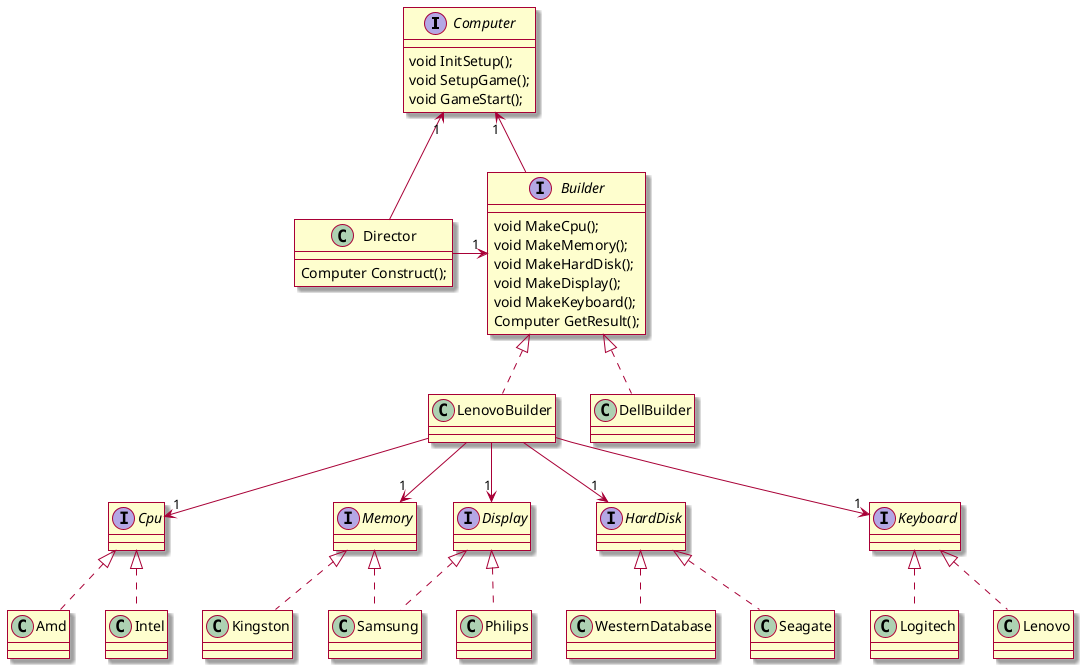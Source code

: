 @startuml
skin rose

interface Computer {
    void InitSetup();
    void SetupGame();
    void GameStart();
}
interface Builder {
    void MakeCpu();
    void MakeMemory();
    void MakeHardDisk();
    void MakeDisplay();
    void MakeKeyboard();
    Computer GetResult();
}
Builder -u-> "1" Computer

class LenovoBuilder implements Builder
class DellBuilder implements Builder
class Director {
    Computer Construct();
}
Director -r-> "1" Builder
Director -u-> "1" Computer

interface Cpu
class Intel implements Cpu
class Amd implements Cpu

interface Memory
class Samsung implements Memory
class Kingston implements Memory

interface HardDisk
class WesternDatabase implements HardDisk
class Seagate implements HardDisk

interface Display
class Samsung implements Display
class Philips implements Display

interface Keyboard
class Lenovo implements Keyboard
class Logitech implements Keyboard

LenovoBuilder --> "1" Cpu
LenovoBuilder --> "1" Memory
LenovoBuilder --> "1" HardDisk
LenovoBuilder --> "1" Display
LenovoBuilder --> "1" Keyboard

@enduml